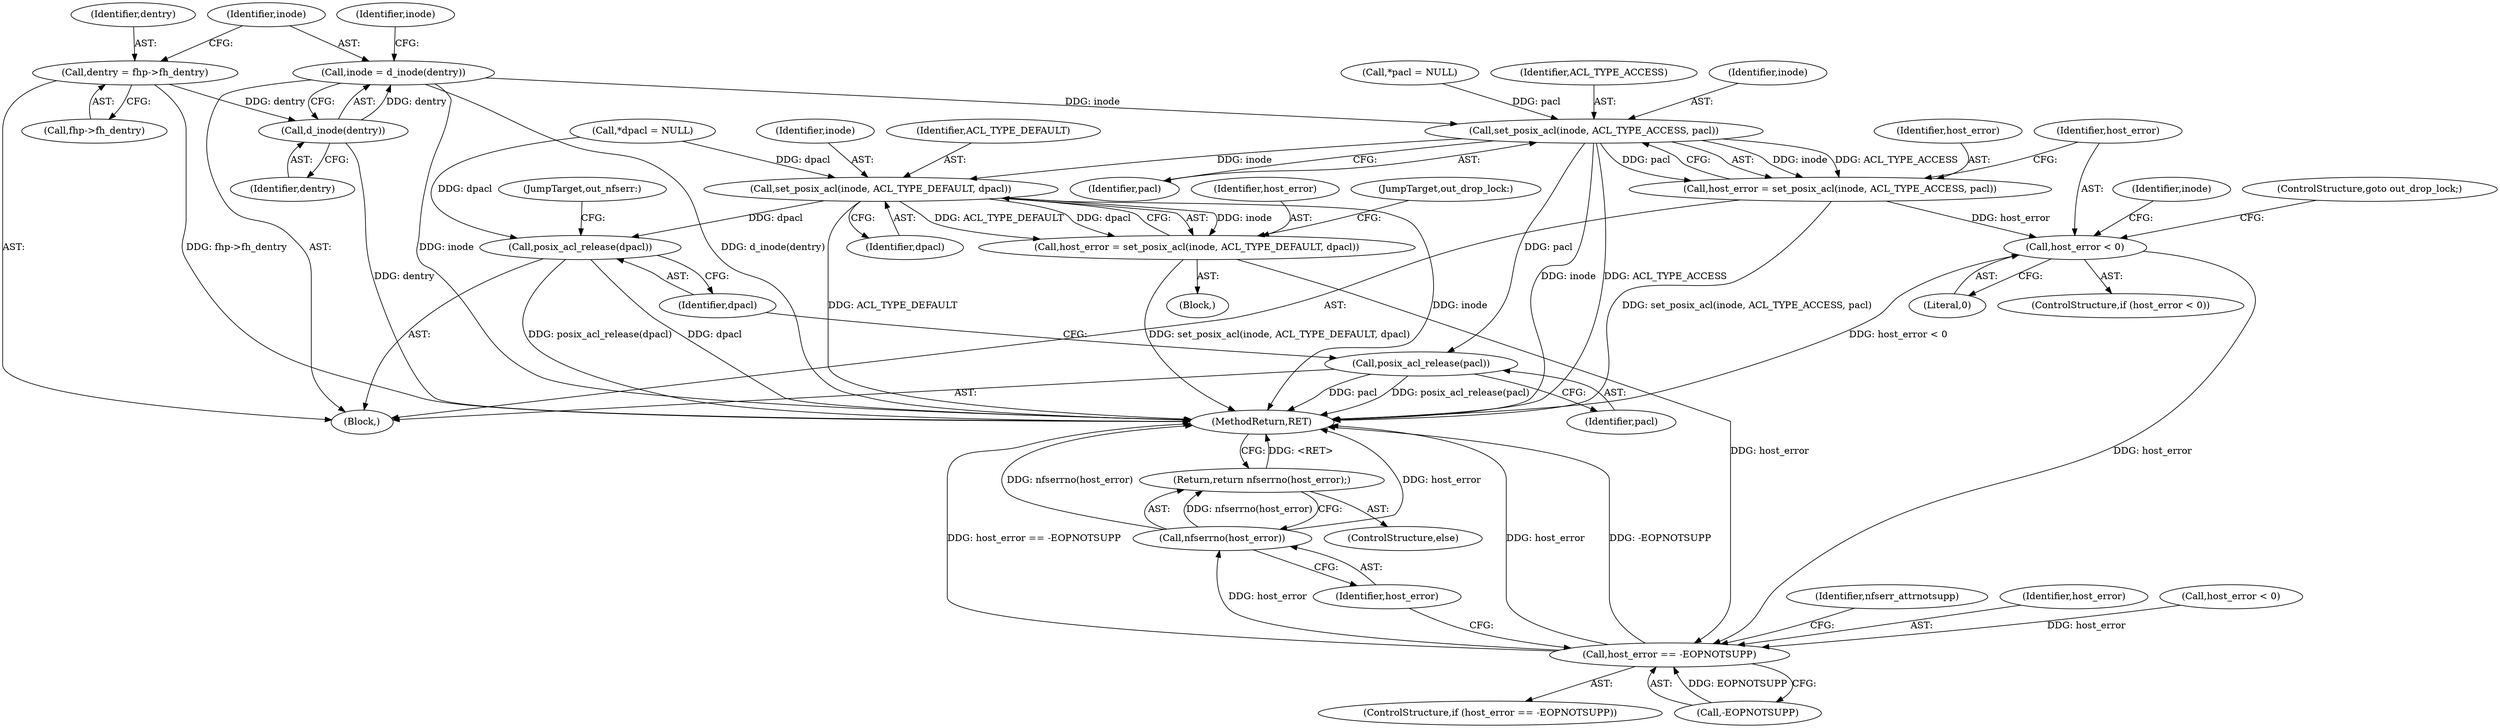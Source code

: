 digraph "0_linux_999653786df6954a31044528ac3f7a5dadca08f4_1@pointer" {
"1000138" [label="(Call,inode = d_inode(dentry))"];
"1000140" [label="(Call,d_inode(dentry))"];
"1000133" [label="(Call,dentry = fhp->fh_dentry)"];
"1000175" [label="(Call,set_posix_acl(inode, ACL_TYPE_ACCESS, pacl))"];
"1000173" [label="(Call,host_error = set_posix_acl(inode, ACL_TYPE_ACCESS, pacl))"];
"1000180" [label="(Call,host_error < 0)"];
"1000205" [label="(Call,host_error == -EOPNOTSUPP)"];
"1000213" [label="(Call,nfserrno(host_error))"];
"1000212" [label="(Return,return nfserrno(host_error);)"];
"1000192" [label="(Call,set_posix_acl(inode, ACL_TYPE_DEFAULT, dpacl))"];
"1000190" [label="(Call,host_error = set_posix_acl(inode, ACL_TYPE_DEFAULT, dpacl))"];
"1000201" [label="(Call,posix_acl_release(dpacl))"];
"1000199" [label="(Call,posix_acl_release(pacl))"];
"1000133" [label="(Call,dentry = fhp->fh_dentry)"];
"1000173" [label="(Call,host_error = set_posix_acl(inode, ACL_TYPE_ACCESS, pacl))"];
"1000204" [label="(ControlStructure,if (host_error == -EOPNOTSUPP))"];
"1000190" [label="(Call,host_error = set_posix_acl(inode, ACL_TYPE_DEFAULT, dpacl))"];
"1000177" [label="(Identifier,ACL_TYPE_ACCESS)"];
"1000194" [label="(Identifier,ACL_TYPE_DEFAULT)"];
"1000192" [label="(Call,set_posix_acl(inode, ACL_TYPE_DEFAULT, dpacl))"];
"1000141" [label="(Identifier,dentry)"];
"1000200" [label="(Identifier,pacl)"];
"1000134" [label="(Identifier,dentry)"];
"1000210" [label="(Identifier,nfserr_attrnotsupp)"];
"1000195" [label="(Identifier,dpacl)"];
"1000203" [label="(JumpTarget,out_nfserr:)"];
"1000115" [label="(Call,*dpacl = NULL)"];
"1000212" [label="(Return,return nfserrno(host_error);)"];
"1000182" [label="(Literal,0)"];
"1000174" [label="(Identifier,host_error)"];
"1000191" [label="(Identifier,host_error)"];
"1000140" [label="(Call,d_inode(dentry))"];
"1000105" [label="(Block,)"];
"1000187" [label="(Identifier,inode)"];
"1000145" [label="(Identifier,inode)"];
"1000211" [label="(ControlStructure,else)"];
"1000138" [label="(Call,inode = d_inode(dentry))"];
"1000214" [label="(Identifier,host_error)"];
"1000183" [label="(ControlStructure,goto out_drop_lock;)"];
"1000178" [label="(Identifier,pacl)"];
"1000205" [label="(Call,host_error == -EOPNOTSUPP)"];
"1000201" [label="(Call,posix_acl_release(dpacl))"];
"1000189" [label="(Block,)"];
"1000176" [label="(Identifier,inode)"];
"1000213" [label="(Call,nfserrno(host_error))"];
"1000135" [label="(Call,fhp->fh_dentry)"];
"1000111" [label="(Call,*pacl = NULL)"];
"1000139" [label="(Identifier,inode)"];
"1000215" [label="(MethodReturn,RET)"];
"1000175" [label="(Call,set_posix_acl(inode, ACL_TYPE_ACCESS, pacl))"];
"1000206" [label="(Identifier,host_error)"];
"1000196" [label="(JumpTarget,out_drop_lock:)"];
"1000180" [label="(Call,host_error < 0)"];
"1000179" [label="(ControlStructure,if (host_error < 0))"];
"1000181" [label="(Identifier,host_error)"];
"1000193" [label="(Identifier,inode)"];
"1000167" [label="(Call,host_error < 0)"];
"1000202" [label="(Identifier,dpacl)"];
"1000199" [label="(Call,posix_acl_release(pacl))"];
"1000207" [label="(Call,-EOPNOTSUPP)"];
"1000138" -> "1000105"  [label="AST: "];
"1000138" -> "1000140"  [label="CFG: "];
"1000139" -> "1000138"  [label="AST: "];
"1000140" -> "1000138"  [label="AST: "];
"1000145" -> "1000138"  [label="CFG: "];
"1000138" -> "1000215"  [label="DDG: inode"];
"1000138" -> "1000215"  [label="DDG: d_inode(dentry)"];
"1000140" -> "1000138"  [label="DDG: dentry"];
"1000138" -> "1000175"  [label="DDG: inode"];
"1000140" -> "1000141"  [label="CFG: "];
"1000141" -> "1000140"  [label="AST: "];
"1000140" -> "1000215"  [label="DDG: dentry"];
"1000133" -> "1000140"  [label="DDG: dentry"];
"1000133" -> "1000105"  [label="AST: "];
"1000133" -> "1000135"  [label="CFG: "];
"1000134" -> "1000133"  [label="AST: "];
"1000135" -> "1000133"  [label="AST: "];
"1000139" -> "1000133"  [label="CFG: "];
"1000133" -> "1000215"  [label="DDG: fhp->fh_dentry"];
"1000175" -> "1000173"  [label="AST: "];
"1000175" -> "1000178"  [label="CFG: "];
"1000176" -> "1000175"  [label="AST: "];
"1000177" -> "1000175"  [label="AST: "];
"1000178" -> "1000175"  [label="AST: "];
"1000173" -> "1000175"  [label="CFG: "];
"1000175" -> "1000215"  [label="DDG: inode"];
"1000175" -> "1000215"  [label="DDG: ACL_TYPE_ACCESS"];
"1000175" -> "1000173"  [label="DDG: inode"];
"1000175" -> "1000173"  [label="DDG: ACL_TYPE_ACCESS"];
"1000175" -> "1000173"  [label="DDG: pacl"];
"1000111" -> "1000175"  [label="DDG: pacl"];
"1000175" -> "1000192"  [label="DDG: inode"];
"1000175" -> "1000199"  [label="DDG: pacl"];
"1000173" -> "1000105"  [label="AST: "];
"1000174" -> "1000173"  [label="AST: "];
"1000181" -> "1000173"  [label="CFG: "];
"1000173" -> "1000215"  [label="DDG: set_posix_acl(inode, ACL_TYPE_ACCESS, pacl)"];
"1000173" -> "1000180"  [label="DDG: host_error"];
"1000180" -> "1000179"  [label="AST: "];
"1000180" -> "1000182"  [label="CFG: "];
"1000181" -> "1000180"  [label="AST: "];
"1000182" -> "1000180"  [label="AST: "];
"1000183" -> "1000180"  [label="CFG: "];
"1000187" -> "1000180"  [label="CFG: "];
"1000180" -> "1000215"  [label="DDG: host_error < 0"];
"1000180" -> "1000205"  [label="DDG: host_error"];
"1000205" -> "1000204"  [label="AST: "];
"1000205" -> "1000207"  [label="CFG: "];
"1000206" -> "1000205"  [label="AST: "];
"1000207" -> "1000205"  [label="AST: "];
"1000210" -> "1000205"  [label="CFG: "];
"1000214" -> "1000205"  [label="CFG: "];
"1000205" -> "1000215"  [label="DDG: host_error"];
"1000205" -> "1000215"  [label="DDG: -EOPNOTSUPP"];
"1000205" -> "1000215"  [label="DDG: host_error == -EOPNOTSUPP"];
"1000167" -> "1000205"  [label="DDG: host_error"];
"1000190" -> "1000205"  [label="DDG: host_error"];
"1000207" -> "1000205"  [label="DDG: EOPNOTSUPP"];
"1000205" -> "1000213"  [label="DDG: host_error"];
"1000213" -> "1000212"  [label="AST: "];
"1000213" -> "1000214"  [label="CFG: "];
"1000214" -> "1000213"  [label="AST: "];
"1000212" -> "1000213"  [label="CFG: "];
"1000213" -> "1000215"  [label="DDG: host_error"];
"1000213" -> "1000215"  [label="DDG: nfserrno(host_error)"];
"1000213" -> "1000212"  [label="DDG: nfserrno(host_error)"];
"1000212" -> "1000211"  [label="AST: "];
"1000215" -> "1000212"  [label="CFG: "];
"1000212" -> "1000215"  [label="DDG: <RET>"];
"1000192" -> "1000190"  [label="AST: "];
"1000192" -> "1000195"  [label="CFG: "];
"1000193" -> "1000192"  [label="AST: "];
"1000194" -> "1000192"  [label="AST: "];
"1000195" -> "1000192"  [label="AST: "];
"1000190" -> "1000192"  [label="CFG: "];
"1000192" -> "1000215"  [label="DDG: ACL_TYPE_DEFAULT"];
"1000192" -> "1000215"  [label="DDG: inode"];
"1000192" -> "1000190"  [label="DDG: inode"];
"1000192" -> "1000190"  [label="DDG: ACL_TYPE_DEFAULT"];
"1000192" -> "1000190"  [label="DDG: dpacl"];
"1000115" -> "1000192"  [label="DDG: dpacl"];
"1000192" -> "1000201"  [label="DDG: dpacl"];
"1000190" -> "1000189"  [label="AST: "];
"1000191" -> "1000190"  [label="AST: "];
"1000196" -> "1000190"  [label="CFG: "];
"1000190" -> "1000215"  [label="DDG: set_posix_acl(inode, ACL_TYPE_DEFAULT, dpacl)"];
"1000201" -> "1000105"  [label="AST: "];
"1000201" -> "1000202"  [label="CFG: "];
"1000202" -> "1000201"  [label="AST: "];
"1000203" -> "1000201"  [label="CFG: "];
"1000201" -> "1000215"  [label="DDG: posix_acl_release(dpacl)"];
"1000201" -> "1000215"  [label="DDG: dpacl"];
"1000115" -> "1000201"  [label="DDG: dpacl"];
"1000199" -> "1000105"  [label="AST: "];
"1000199" -> "1000200"  [label="CFG: "];
"1000200" -> "1000199"  [label="AST: "];
"1000202" -> "1000199"  [label="CFG: "];
"1000199" -> "1000215"  [label="DDG: pacl"];
"1000199" -> "1000215"  [label="DDG: posix_acl_release(pacl)"];
}
